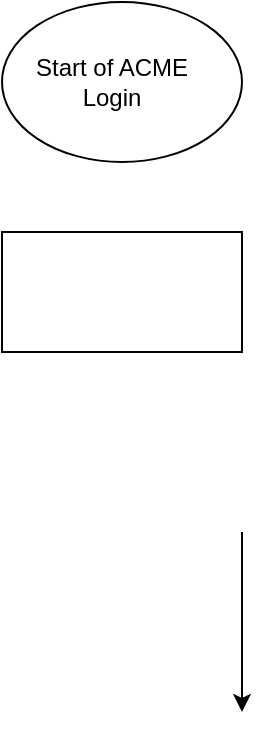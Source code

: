 <mxfile version="14.6.6" type="device"><diagram id="ZA5xEyT_8tUFYlm8Qunc" name="Page-1"><mxGraphModel dx="1406" dy="794" grid="1" gridSize="10" guides="1" tooltips="1" connect="1" arrows="1" fold="1" page="1" pageScale="1" pageWidth="850" pageHeight="1100" math="0" shadow="0"><root><mxCell id="0"/><mxCell id="1" parent="0"/><mxCell id="1yoHpPcWQ1yQVvSoNymn-1" value="" style="ellipse;whiteSpace=wrap;html=1;" vertex="1" parent="1"><mxGeometry x="320" y="15" width="120" height="80" as="geometry"/></mxCell><mxCell id="1yoHpPcWQ1yQVvSoNymn-2" value="Start of ACME Login" style="text;html=1;strokeColor=none;fillColor=none;align=center;verticalAlign=middle;whiteSpace=wrap;rounded=0;" vertex="1" parent="1"><mxGeometry x="325" y="30" width="100" height="50" as="geometry"/></mxCell><mxCell id="1yoHpPcWQ1yQVvSoNymn-7" value="" style="rounded=0;whiteSpace=wrap;html=1;" vertex="1" parent="1"><mxGeometry x="320" y="130" width="120" height="60" as="geometry"/></mxCell><mxCell id="1yoHpPcWQ1yQVvSoNymn-8" value="" style="endArrow=classic;html=1;" edge="1" parent="1"><mxGeometry width="50" height="50" relative="1" as="geometry"><mxPoint x="440" y="280" as="sourcePoint"/><mxPoint x="440" y="370" as="targetPoint"/></mxGeometry></mxCell></root></mxGraphModel></diagram></mxfile>